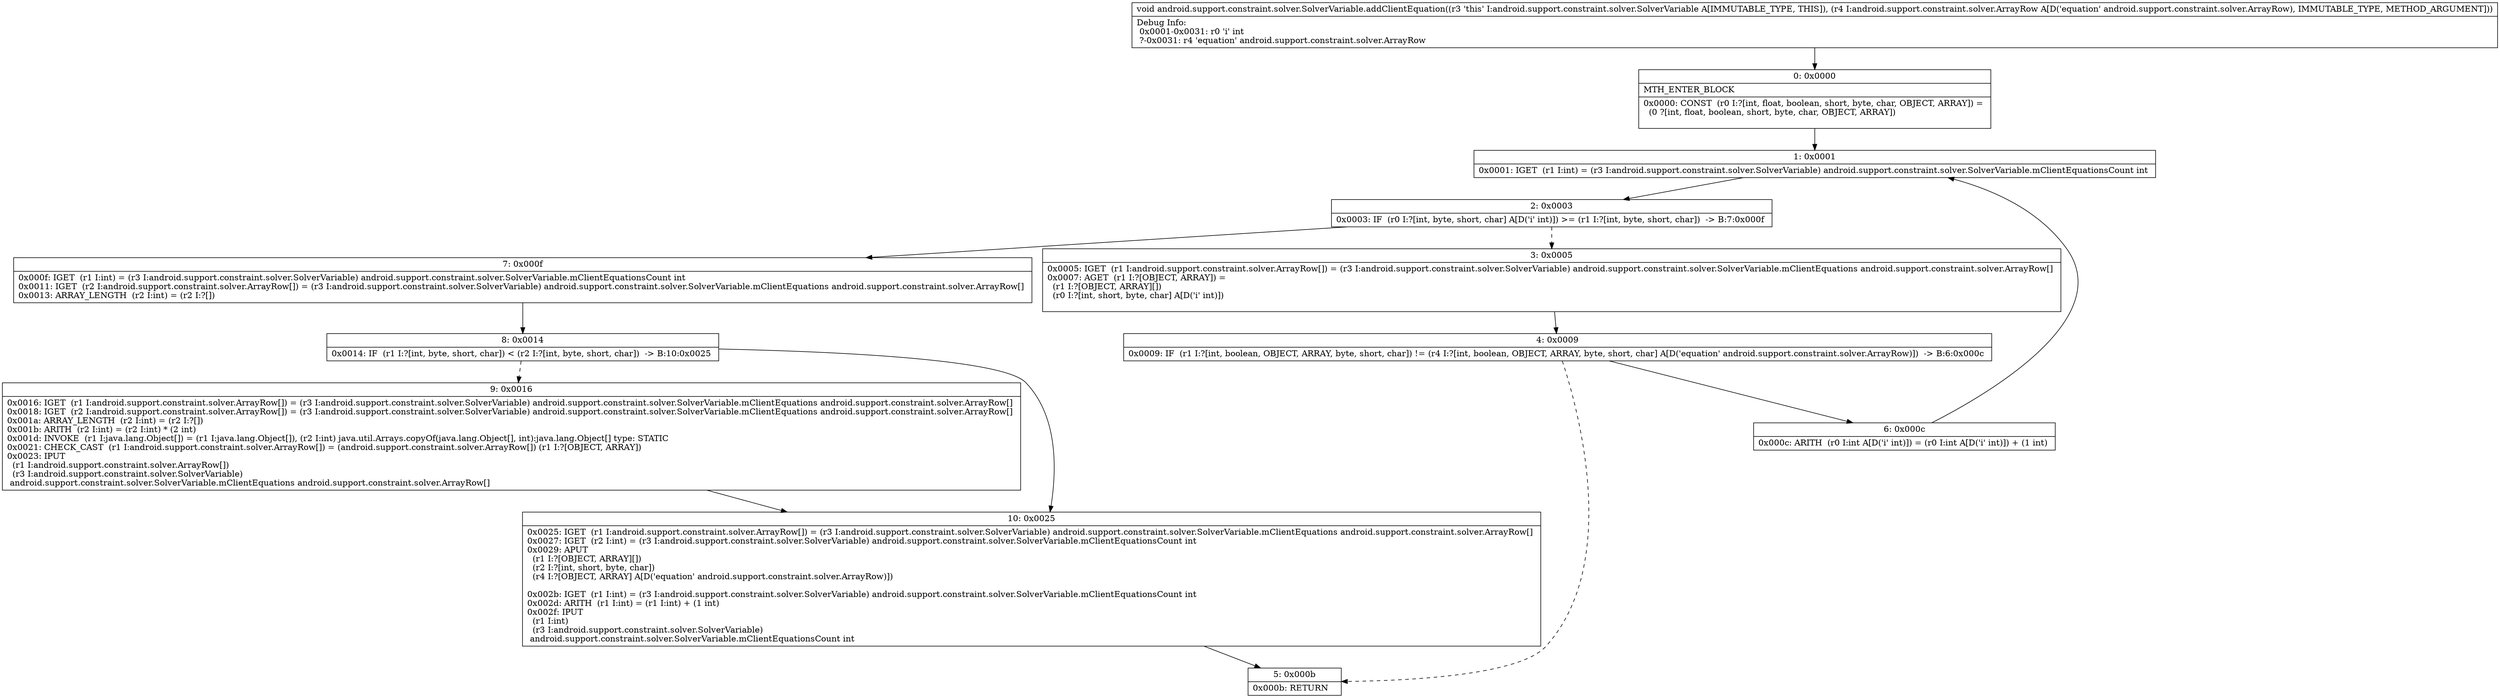 digraph "CFG forandroid.support.constraint.solver.SolverVariable.addClientEquation(Landroid\/support\/constraint\/solver\/ArrayRow;)V" {
Node_0 [shape=record,label="{0\:\ 0x0000|MTH_ENTER_BLOCK\l|0x0000: CONST  (r0 I:?[int, float, boolean, short, byte, char, OBJECT, ARRAY]) = \l  (0 ?[int, float, boolean, short, byte, char, OBJECT, ARRAY])\l \l}"];
Node_1 [shape=record,label="{1\:\ 0x0001|0x0001: IGET  (r1 I:int) = (r3 I:android.support.constraint.solver.SolverVariable) android.support.constraint.solver.SolverVariable.mClientEquationsCount int \l}"];
Node_2 [shape=record,label="{2\:\ 0x0003|0x0003: IF  (r0 I:?[int, byte, short, char] A[D('i' int)]) \>= (r1 I:?[int, byte, short, char])  \-\> B:7:0x000f \l}"];
Node_3 [shape=record,label="{3\:\ 0x0005|0x0005: IGET  (r1 I:android.support.constraint.solver.ArrayRow[]) = (r3 I:android.support.constraint.solver.SolverVariable) android.support.constraint.solver.SolverVariable.mClientEquations android.support.constraint.solver.ArrayRow[] \l0x0007: AGET  (r1 I:?[OBJECT, ARRAY]) = \l  (r1 I:?[OBJECT, ARRAY][])\l  (r0 I:?[int, short, byte, char] A[D('i' int)])\l \l}"];
Node_4 [shape=record,label="{4\:\ 0x0009|0x0009: IF  (r1 I:?[int, boolean, OBJECT, ARRAY, byte, short, char]) != (r4 I:?[int, boolean, OBJECT, ARRAY, byte, short, char] A[D('equation' android.support.constraint.solver.ArrayRow)])  \-\> B:6:0x000c \l}"];
Node_5 [shape=record,label="{5\:\ 0x000b|0x000b: RETURN   \l}"];
Node_6 [shape=record,label="{6\:\ 0x000c|0x000c: ARITH  (r0 I:int A[D('i' int)]) = (r0 I:int A[D('i' int)]) + (1 int) \l}"];
Node_7 [shape=record,label="{7\:\ 0x000f|0x000f: IGET  (r1 I:int) = (r3 I:android.support.constraint.solver.SolverVariable) android.support.constraint.solver.SolverVariable.mClientEquationsCount int \l0x0011: IGET  (r2 I:android.support.constraint.solver.ArrayRow[]) = (r3 I:android.support.constraint.solver.SolverVariable) android.support.constraint.solver.SolverVariable.mClientEquations android.support.constraint.solver.ArrayRow[] \l0x0013: ARRAY_LENGTH  (r2 I:int) = (r2 I:?[]) \l}"];
Node_8 [shape=record,label="{8\:\ 0x0014|0x0014: IF  (r1 I:?[int, byte, short, char]) \< (r2 I:?[int, byte, short, char])  \-\> B:10:0x0025 \l}"];
Node_9 [shape=record,label="{9\:\ 0x0016|0x0016: IGET  (r1 I:android.support.constraint.solver.ArrayRow[]) = (r3 I:android.support.constraint.solver.SolverVariable) android.support.constraint.solver.SolverVariable.mClientEquations android.support.constraint.solver.ArrayRow[] \l0x0018: IGET  (r2 I:android.support.constraint.solver.ArrayRow[]) = (r3 I:android.support.constraint.solver.SolverVariable) android.support.constraint.solver.SolverVariable.mClientEquations android.support.constraint.solver.ArrayRow[] \l0x001a: ARRAY_LENGTH  (r2 I:int) = (r2 I:?[]) \l0x001b: ARITH  (r2 I:int) = (r2 I:int) * (2 int) \l0x001d: INVOKE  (r1 I:java.lang.Object[]) = (r1 I:java.lang.Object[]), (r2 I:int) java.util.Arrays.copyOf(java.lang.Object[], int):java.lang.Object[] type: STATIC \l0x0021: CHECK_CAST  (r1 I:android.support.constraint.solver.ArrayRow[]) = (android.support.constraint.solver.ArrayRow[]) (r1 I:?[OBJECT, ARRAY]) \l0x0023: IPUT  \l  (r1 I:android.support.constraint.solver.ArrayRow[])\l  (r3 I:android.support.constraint.solver.SolverVariable)\l android.support.constraint.solver.SolverVariable.mClientEquations android.support.constraint.solver.ArrayRow[] \l}"];
Node_10 [shape=record,label="{10\:\ 0x0025|0x0025: IGET  (r1 I:android.support.constraint.solver.ArrayRow[]) = (r3 I:android.support.constraint.solver.SolverVariable) android.support.constraint.solver.SolverVariable.mClientEquations android.support.constraint.solver.ArrayRow[] \l0x0027: IGET  (r2 I:int) = (r3 I:android.support.constraint.solver.SolverVariable) android.support.constraint.solver.SolverVariable.mClientEquationsCount int \l0x0029: APUT  \l  (r1 I:?[OBJECT, ARRAY][])\l  (r2 I:?[int, short, byte, char])\l  (r4 I:?[OBJECT, ARRAY] A[D('equation' android.support.constraint.solver.ArrayRow)])\l \l0x002b: IGET  (r1 I:int) = (r3 I:android.support.constraint.solver.SolverVariable) android.support.constraint.solver.SolverVariable.mClientEquationsCount int \l0x002d: ARITH  (r1 I:int) = (r1 I:int) + (1 int) \l0x002f: IPUT  \l  (r1 I:int)\l  (r3 I:android.support.constraint.solver.SolverVariable)\l android.support.constraint.solver.SolverVariable.mClientEquationsCount int \l}"];
MethodNode[shape=record,label="{void android.support.constraint.solver.SolverVariable.addClientEquation((r3 'this' I:android.support.constraint.solver.SolverVariable A[IMMUTABLE_TYPE, THIS]), (r4 I:android.support.constraint.solver.ArrayRow A[D('equation' android.support.constraint.solver.ArrayRow), IMMUTABLE_TYPE, METHOD_ARGUMENT]))  | Debug Info:\l  0x0001\-0x0031: r0 'i' int\l  ?\-0x0031: r4 'equation' android.support.constraint.solver.ArrayRow\l}"];
MethodNode -> Node_0;
Node_0 -> Node_1;
Node_1 -> Node_2;
Node_2 -> Node_3[style=dashed];
Node_2 -> Node_7;
Node_3 -> Node_4;
Node_4 -> Node_5[style=dashed];
Node_4 -> Node_6;
Node_6 -> Node_1;
Node_7 -> Node_8;
Node_8 -> Node_9[style=dashed];
Node_8 -> Node_10;
Node_9 -> Node_10;
Node_10 -> Node_5;
}

